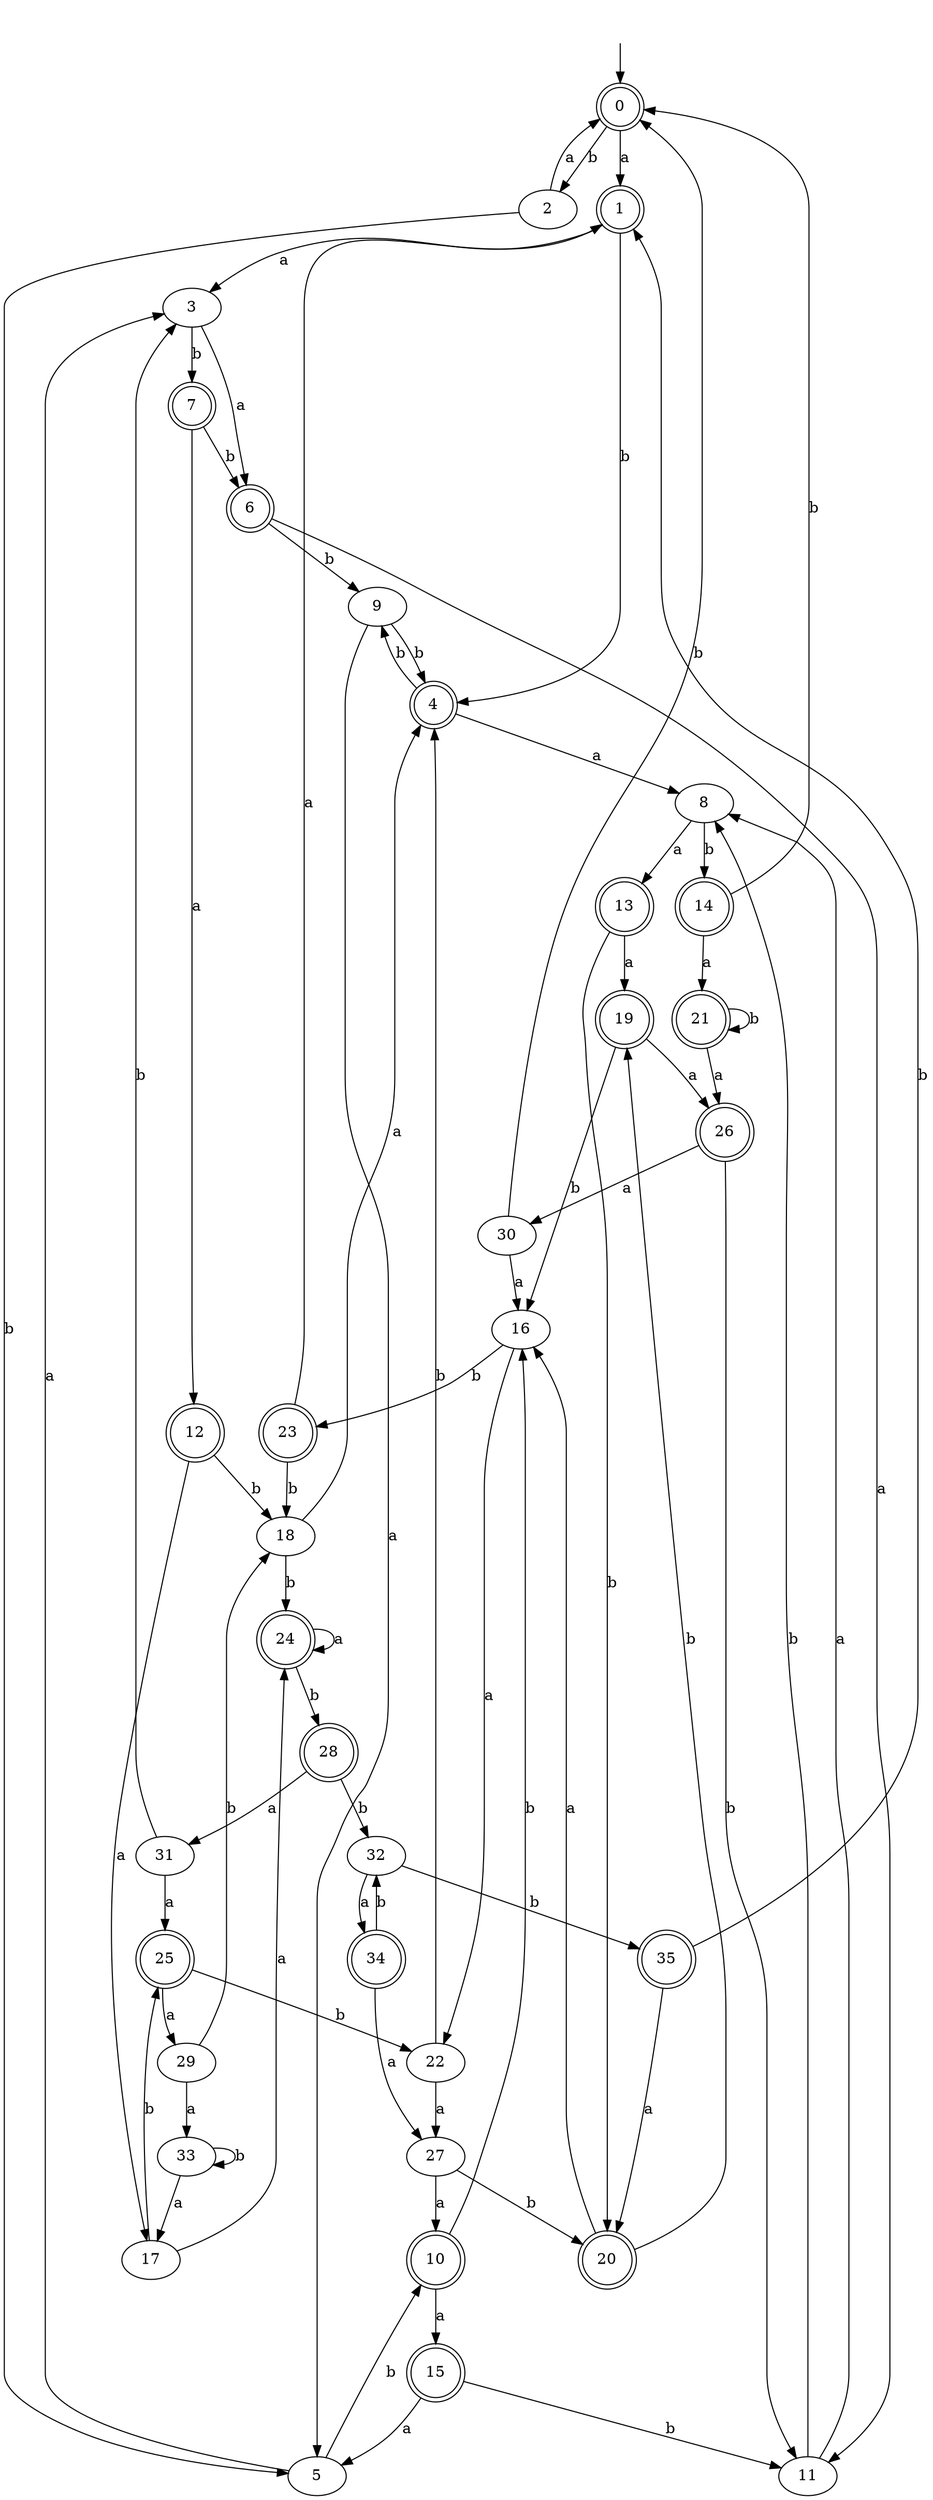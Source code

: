 digraph RandomDFA {
  __start0 [label="", shape=none];
  __start0 -> 0 [label=""];
  0 [shape=circle] [shape=doublecircle]
  0 -> 1 [label="a"]
  0 -> 2 [label="b"]
  1 [shape=doublecircle]
  1 -> 3 [label="a"]
  1 -> 4 [label="b"]
  2
  2 -> 0 [label="a"]
  2 -> 5 [label="b"]
  3
  3 -> 6 [label="a"]
  3 -> 7 [label="b"]
  4 [shape=doublecircle]
  4 -> 8 [label="a"]
  4 -> 9 [label="b"]
  5
  5 -> 3 [label="a"]
  5 -> 10 [label="b"]
  6 [shape=doublecircle]
  6 -> 11 [label="a"]
  6 -> 9 [label="b"]
  7 [shape=doublecircle]
  7 -> 12 [label="a"]
  7 -> 6 [label="b"]
  8
  8 -> 13 [label="a"]
  8 -> 14 [label="b"]
  9
  9 -> 5 [label="a"]
  9 -> 4 [label="b"]
  10 [shape=doublecircle]
  10 -> 15 [label="a"]
  10 -> 16 [label="b"]
  11
  11 -> 8 [label="a"]
  11 -> 8 [label="b"]
  12 [shape=doublecircle]
  12 -> 17 [label="a"]
  12 -> 18 [label="b"]
  13 [shape=doublecircle]
  13 -> 19 [label="a"]
  13 -> 20 [label="b"]
  14 [shape=doublecircle]
  14 -> 21 [label="a"]
  14 -> 0 [label="b"]
  15 [shape=doublecircle]
  15 -> 5 [label="a"]
  15 -> 11 [label="b"]
  16
  16 -> 22 [label="a"]
  16 -> 23 [label="b"]
  17
  17 -> 24 [label="a"]
  17 -> 25 [label="b"]
  18
  18 -> 4 [label="a"]
  18 -> 24 [label="b"]
  19 [shape=doublecircle]
  19 -> 26 [label="a"]
  19 -> 16 [label="b"]
  20 [shape=doublecircle]
  20 -> 16 [label="a"]
  20 -> 19 [label="b"]
  21 [shape=doublecircle]
  21 -> 26 [label="a"]
  21 -> 21 [label="b"]
  22
  22 -> 27 [label="a"]
  22 -> 4 [label="b"]
  23 [shape=doublecircle]
  23 -> 1 [label="a"]
  23 -> 18 [label="b"]
  24 [shape=doublecircle]
  24 -> 24 [label="a"]
  24 -> 28 [label="b"]
  25 [shape=doublecircle]
  25 -> 29 [label="a"]
  25 -> 22 [label="b"]
  26 [shape=doublecircle]
  26 -> 30 [label="a"]
  26 -> 11 [label="b"]
  27
  27 -> 10 [label="a"]
  27 -> 20 [label="b"]
  28 [shape=doublecircle]
  28 -> 31 [label="a"]
  28 -> 32 [label="b"]
  29
  29 -> 33 [label="a"]
  29 -> 18 [label="b"]
  30
  30 -> 16 [label="a"]
  30 -> 0 [label="b"]
  31
  31 -> 25 [label="a"]
  31 -> 3 [label="b"]
  32
  32 -> 34 [label="a"]
  32 -> 35 [label="b"]
  33
  33 -> 17 [label="a"]
  33 -> 33 [label="b"]
  34 [shape=doublecircle]
  34 -> 27 [label="a"]
  34 -> 32 [label="b"]
  35 [shape=doublecircle]
  35 -> 20 [label="a"]
  35 -> 1 [label="b"]
}
